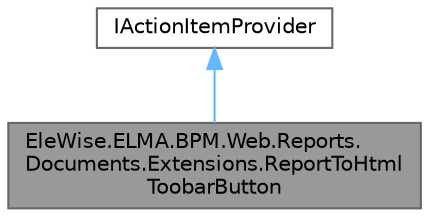 digraph "EleWise.ELMA.BPM.Web.Reports.Documents.Extensions.ReportToHtmlToobarButton"
{
 // LATEX_PDF_SIZE
  bgcolor="transparent";
  edge [fontname=Helvetica,fontsize=10,labelfontname=Helvetica,labelfontsize=10];
  node [fontname=Helvetica,fontsize=10,shape=box,height=0.2,width=0.4];
  Node1 [id="Node000001",label="EleWise.ELMA.BPM.Web.Reports.\lDocuments.Extensions.ReportToHtml\lToobarButton",height=0.2,width=0.4,color="gray40", fillcolor="grey60", style="filled", fontcolor="black",tooltip="Кнопка экспорта из html в веб-документ Отчет"];
  Node2 -> Node1 [id="edge1_Node000001_Node000002",dir="back",color="steelblue1",style="solid",tooltip=" "];
  Node2 [id="Node000002",label="IActionItemProvider",height=0.2,width=0.4,color="gray40", fillcolor="white", style="filled",tooltip=" "];
}
